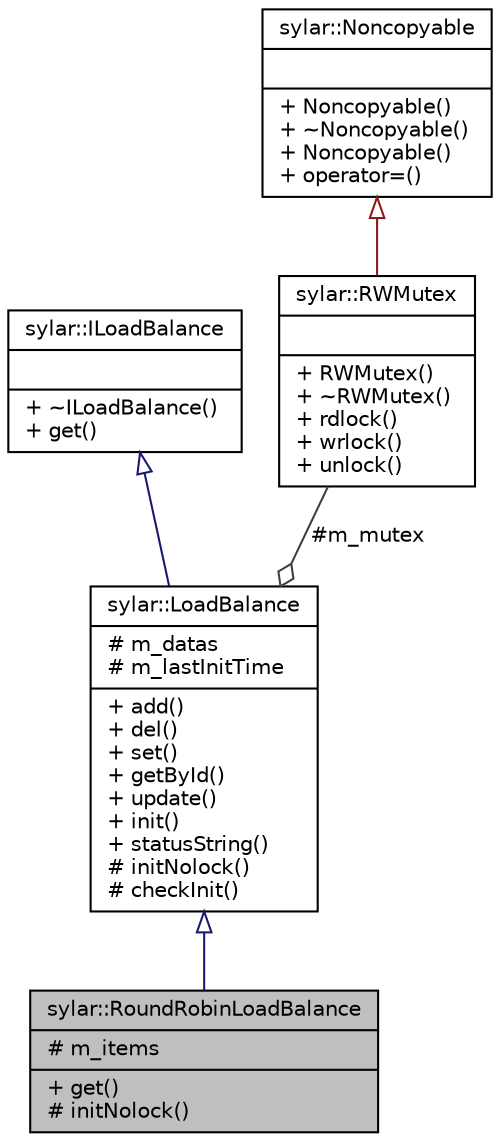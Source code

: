 digraph "sylar::RoundRobinLoadBalance"
{
 // LATEX_PDF_SIZE
  edge [fontname="Helvetica",fontsize="10",labelfontname="Helvetica",labelfontsize="10"];
  node [fontname="Helvetica",fontsize="10",shape=record];
  Node1 [label="{sylar::RoundRobinLoadBalance\n|# m_items\l|+ get()\l# initNolock()\l}",height=0.2,width=0.4,color="black", fillcolor="grey75", style="filled", fontcolor="black",tooltip=" "];
  Node2 -> Node1 [dir="back",color="midnightblue",fontsize="10",style="solid",arrowtail="onormal"];
  Node2 [label="{sylar::LoadBalance\n|# m_datas\l# m_lastInitTime\l|+ add()\l+ del()\l+ set()\l+ getById()\l+ update()\l+ init()\l+ statusString()\l# initNolock()\l# checkInit()\l}",height=0.2,width=0.4,color="black", fillcolor="white", style="filled",URL="$classsylar_1_1LoadBalance.html",tooltip=" "];
  Node3 -> Node2 [dir="back",color="midnightblue",fontsize="10",style="solid",arrowtail="onormal"];
  Node3 [label="{sylar::ILoadBalance\n||+ ~ILoadBalance()\l+ get()\l}",height=0.2,width=0.4,color="black", fillcolor="white", style="filled",URL="$classsylar_1_1ILoadBalance.html",tooltip=" "];
  Node4 -> Node2 [color="grey25",fontsize="10",style="solid",label=" #m_mutex" ,arrowhead="odiamond"];
  Node4 [label="{sylar::RWMutex\n||+ RWMutex()\l+ ~RWMutex()\l+ rdlock()\l+ wrlock()\l+ unlock()\l}",height=0.2,width=0.4,color="black", fillcolor="white", style="filled",URL="$classsylar_1_1RWMutex.html",tooltip="读写锁"];
  Node5 -> Node4 [dir="back",color="firebrick4",fontsize="10",style="solid",arrowtail="onormal"];
  Node5 [label="{sylar::Noncopyable\n||+ Noncopyable()\l+ ~Noncopyable()\l+ Noncopyable()\l+ operator=()\l}",height=0.2,width=0.4,color="black", fillcolor="white", style="filled",URL="$classsylar_1_1Noncopyable.html",tooltip="对象无法拷贝,赋值"];
}
